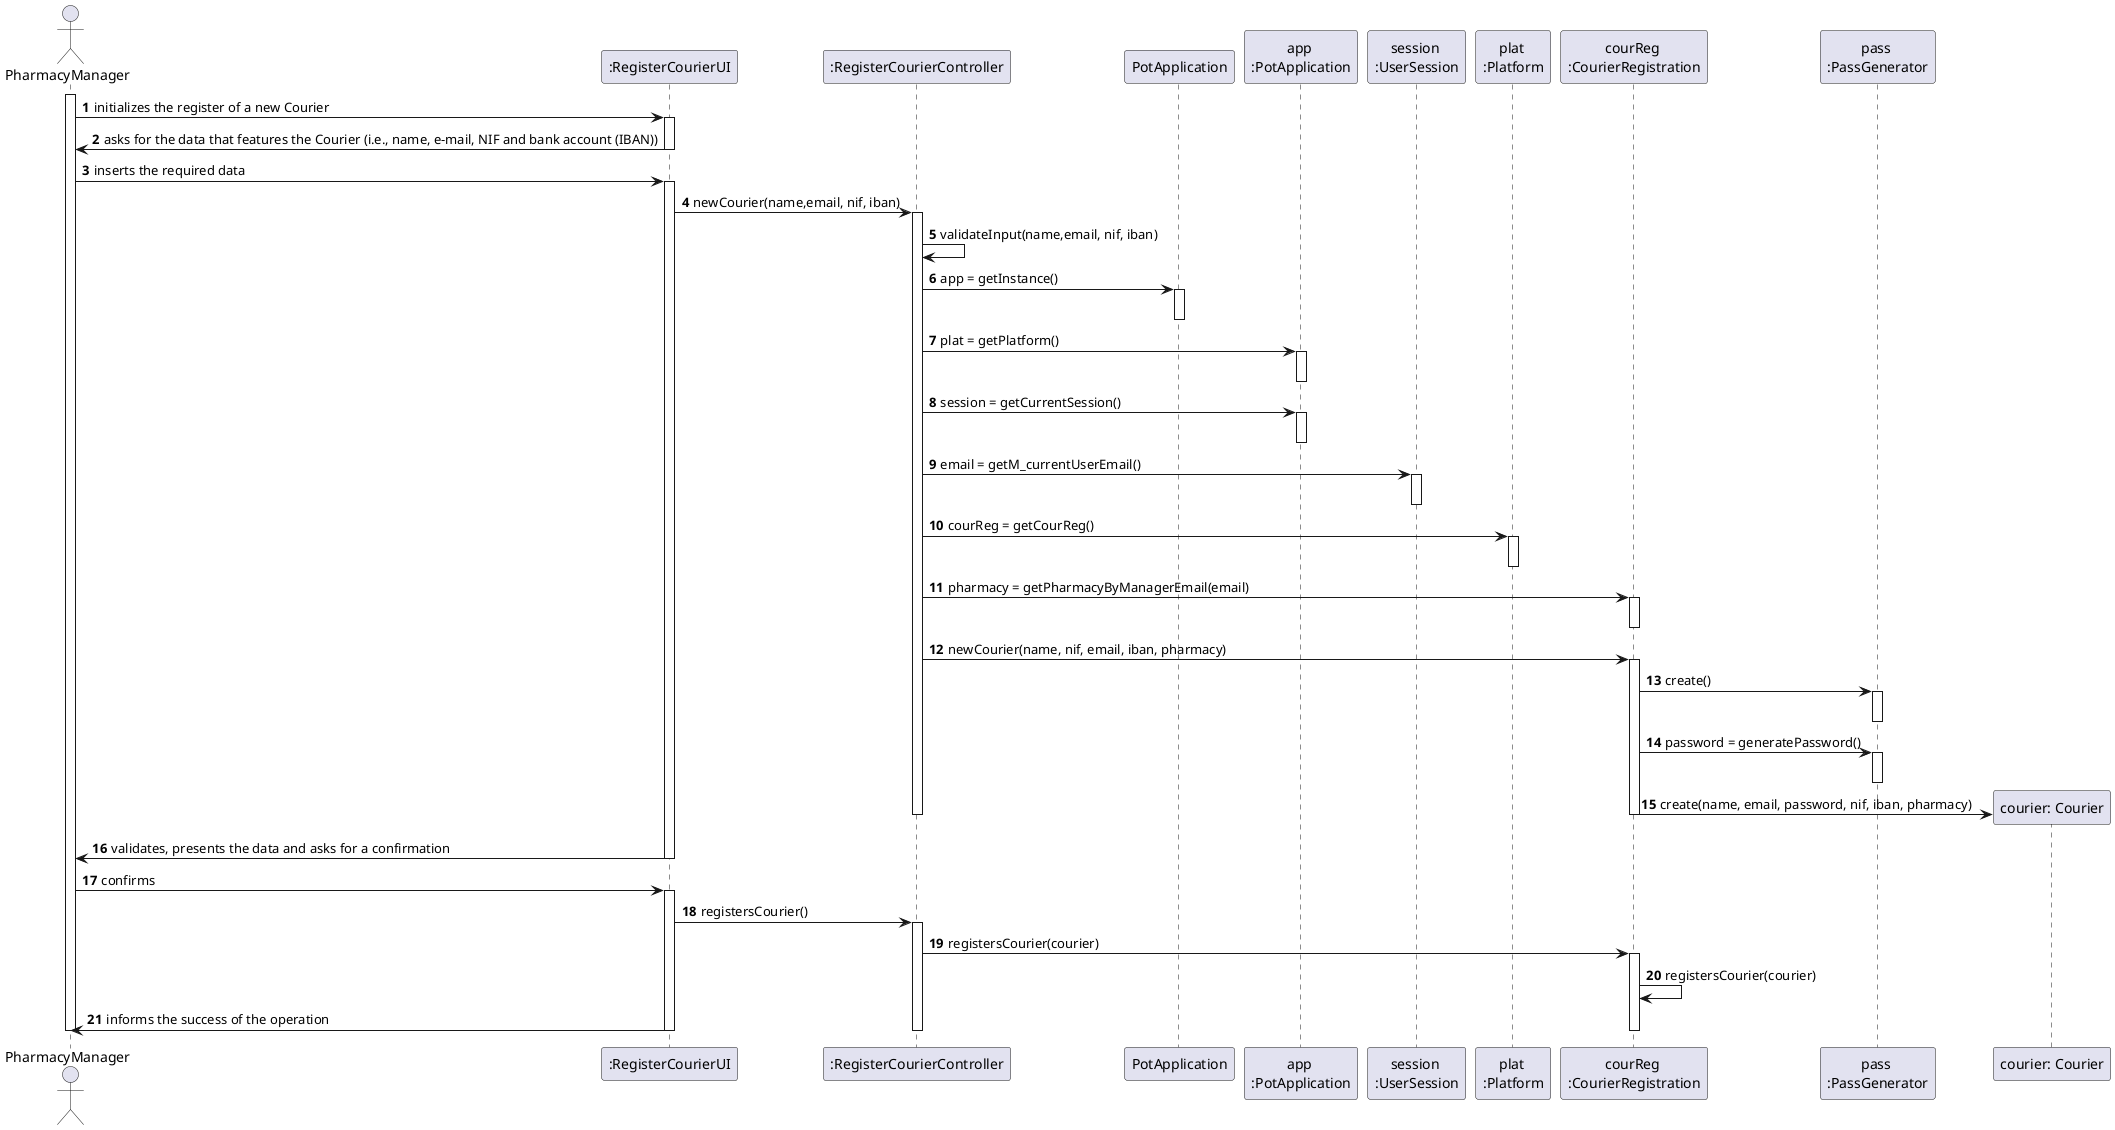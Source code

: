 @startuml
autonumber
actor "PharmacyManager" as ADMIN

participant ":RegisterCourierUI" as UI
participant ":RegisterCourierController" as CTRL
participant "PotApplication" as PA
participant "app \n:PotApplication" as APA
participant "session \n:UserSession" as US
participant "plat \n:Platform" as PLAT
participant "courReg \n:CourierRegistration" as RF
participant "pass \n:PassGenerator" as PS
participant "courier: Courier" as CR



activate ADMIN

ADMIN -> UI : initializes the register of a new Courier
activate UI
UI -> ADMIN : asks for the data that features the Courier (i.e., name, e-mail, NIF and bank account (IBAN))
deactivate UI

ADMIN -> UI : inserts the required data
activate UI
UI -> CTRL : newCourier(name,email, nif, iban)
activate CTRL
CTRL -> CTRL : validateInput(name,email, nif, iban)
CTRL -> PA : app = getInstance()
activate PA
deactivate PA
CTRL -> APA : plat = getPlatform()
activate APA
deactivate APA
CTRL -> APA : session = getCurrentSession()
activate APA
deactivate APA
CTRL -> US : email = getM_currentUserEmail()
activate US
deactivate US
CTRL -> PLAT : courReg = getCourReg()
activate PLAT
deactivate PLAT
CTRL -> RF : pharmacy = getPharmacyByManagerEmail(email)
activate RF
deactivate RF
CTRL -> RF : newCourier(name, nif, email, iban, pharmacy)
activate RF
RF -> PS : create()
activate PS
deactivate PS
RF -> PS : password = generatePassword()
activate PS
deactivate PS
RF -> CR ** : create(name, email, password, nif, iban, pharmacy)
deactivate RF
deactivate CTRL


UI -> ADMIN : validates, presents the data and asks for a confirmation
deactivate UI

ADMIN -> UI : confirms
activate UI
UI -> CTRL : registersCourier()
activate CTRL
CTRL -> RF : registersCourier(courier)
activate RF
RF -> RF : registersCourier(courier)
UI -> ADMIN : informs the success of the operation
deactivate RF
deactivate CTRL
deactivate UI

deactivate ADMIN

@enduml
